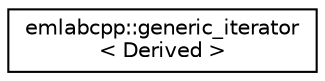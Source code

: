 digraph "Graphical Class Hierarchy"
{
 // LATEX_PDF_SIZE
  edge [fontname="Helvetica",fontsize="10",labelfontname="Helvetica",labelfontsize="10"];
  node [fontname="Helvetica",fontsize="10",shape=record];
  rankdir="LR";
  Node0 [label="emlabcpp::generic_iterator\l\< Derived \>",height=0.2,width=0.4,color="black", fillcolor="white", style="filled",URL="$classemlabcpp_1_1generic__iterator.html",tooltip="generic_iterator is a class using CRTP to ease implementation of custom iterators."];
}
